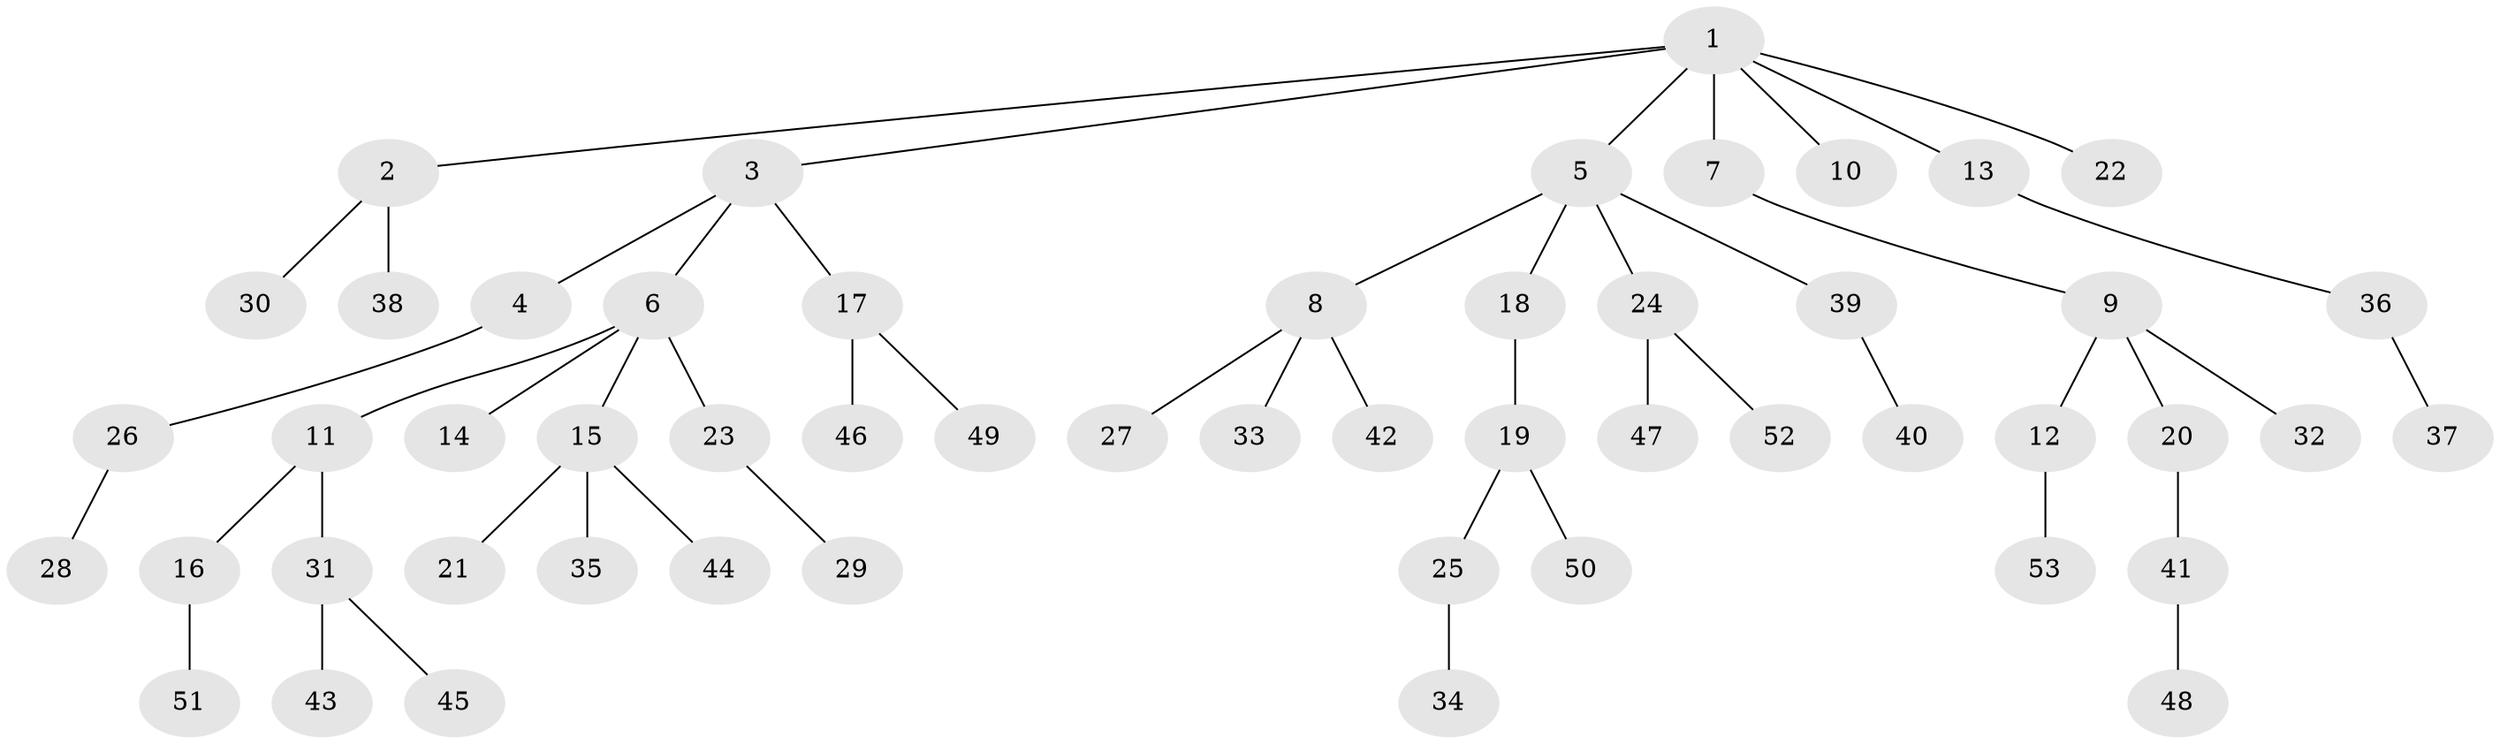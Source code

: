 // coarse degree distribution, {6: 0.047619047619047616, 5: 0.047619047619047616, 7: 0.047619047619047616, 3: 0.047619047619047616, 2: 0.09523809523809523, 1: 0.7142857142857143}
// Generated by graph-tools (version 1.1) at 2025/19/03/04/25 18:19:18]
// undirected, 53 vertices, 52 edges
graph export_dot {
graph [start="1"]
  node [color=gray90,style=filled];
  1;
  2;
  3;
  4;
  5;
  6;
  7;
  8;
  9;
  10;
  11;
  12;
  13;
  14;
  15;
  16;
  17;
  18;
  19;
  20;
  21;
  22;
  23;
  24;
  25;
  26;
  27;
  28;
  29;
  30;
  31;
  32;
  33;
  34;
  35;
  36;
  37;
  38;
  39;
  40;
  41;
  42;
  43;
  44;
  45;
  46;
  47;
  48;
  49;
  50;
  51;
  52;
  53;
  1 -- 2;
  1 -- 3;
  1 -- 5;
  1 -- 7;
  1 -- 10;
  1 -- 13;
  1 -- 22;
  2 -- 30;
  2 -- 38;
  3 -- 4;
  3 -- 6;
  3 -- 17;
  4 -- 26;
  5 -- 8;
  5 -- 18;
  5 -- 24;
  5 -- 39;
  6 -- 11;
  6 -- 14;
  6 -- 15;
  6 -- 23;
  7 -- 9;
  8 -- 27;
  8 -- 33;
  8 -- 42;
  9 -- 12;
  9 -- 20;
  9 -- 32;
  11 -- 16;
  11 -- 31;
  12 -- 53;
  13 -- 36;
  15 -- 21;
  15 -- 35;
  15 -- 44;
  16 -- 51;
  17 -- 46;
  17 -- 49;
  18 -- 19;
  19 -- 25;
  19 -- 50;
  20 -- 41;
  23 -- 29;
  24 -- 47;
  24 -- 52;
  25 -- 34;
  26 -- 28;
  31 -- 43;
  31 -- 45;
  36 -- 37;
  39 -- 40;
  41 -- 48;
}
